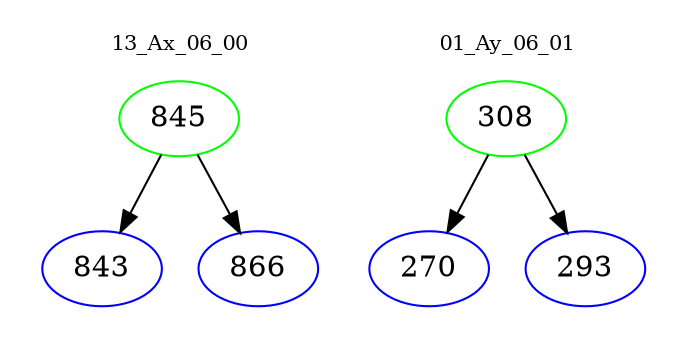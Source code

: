 digraph{
subgraph cluster_0 {
color = white
label = "13_Ax_06_00";
fontsize=10;
T0_845 [label="845", color="green"]
T0_845 -> T0_843 [color="black"]
T0_843 [label="843", color="blue"]
T0_845 -> T0_866 [color="black"]
T0_866 [label="866", color="blue"]
}
subgraph cluster_1 {
color = white
label = "01_Ay_06_01";
fontsize=10;
T1_308 [label="308", color="green"]
T1_308 -> T1_270 [color="black"]
T1_270 [label="270", color="blue"]
T1_308 -> T1_293 [color="black"]
T1_293 [label="293", color="blue"]
}
}
